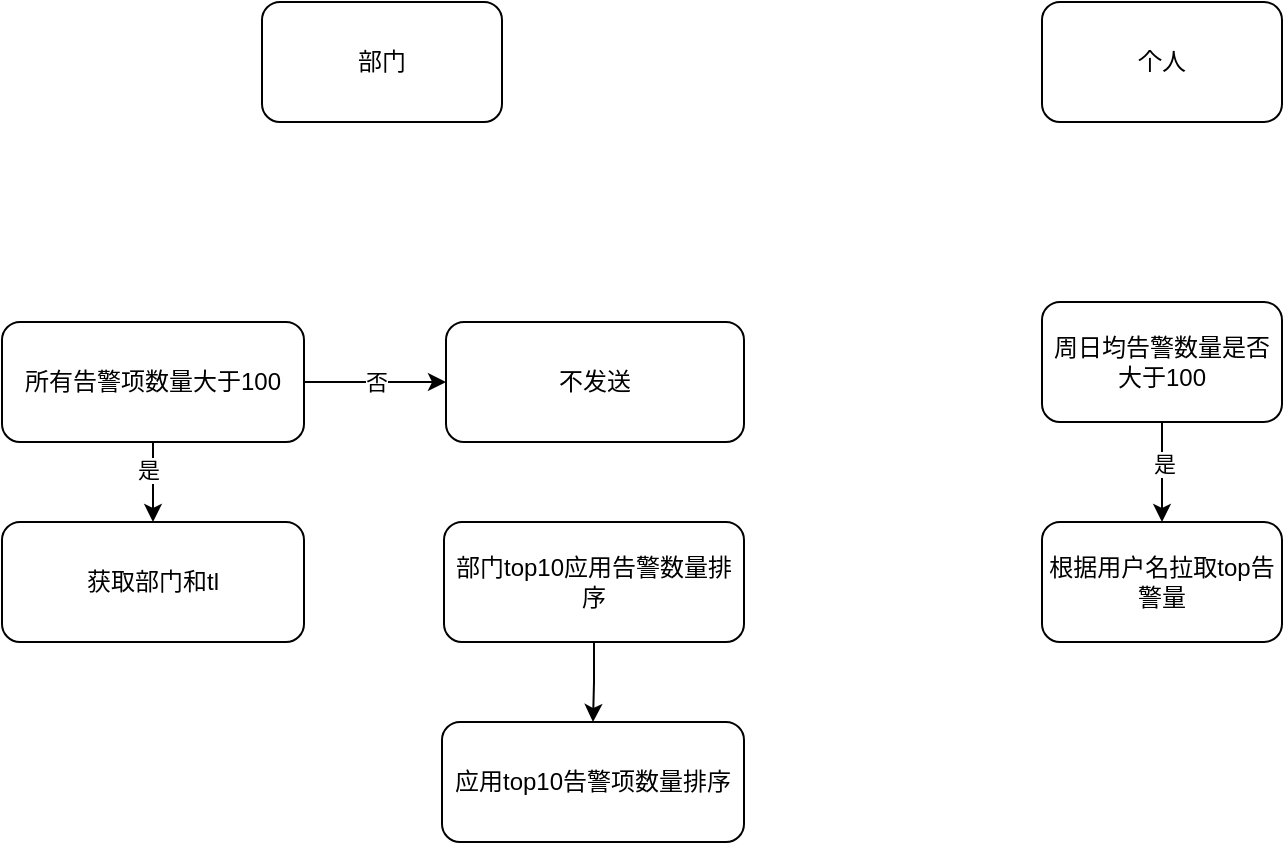 <mxfile version="21.0.6" type="github">
  <diagram name="第 1 页" id="QchUaQgxUnUSesP0vfwO">
    <mxGraphModel dx="823" dy="544" grid="1" gridSize="10" guides="1" tooltips="1" connect="1" arrows="1" fold="1" page="1" pageScale="1" pageWidth="827" pageHeight="1169" math="0" shadow="0">
      <root>
        <mxCell id="0" />
        <mxCell id="1" parent="0" />
        <mxCell id="7vh2lYpQaGlFz0si3CCl-4" value="" style="edgeStyle=orthogonalEdgeStyle;rounded=0;orthogonalLoop=1;jettySize=auto;html=1;" edge="1" parent="1" source="7vh2lYpQaGlFz0si3CCl-1" target="7vh2lYpQaGlFz0si3CCl-3">
          <mxGeometry relative="1" as="geometry" />
        </mxCell>
        <mxCell id="7vh2lYpQaGlFz0si3CCl-1" value="部门top10应用告警数量排序" style="rounded=1;whiteSpace=wrap;html=1;" vertex="1" parent="1">
          <mxGeometry x="281" y="350" width="150" height="60" as="geometry" />
        </mxCell>
        <mxCell id="7vh2lYpQaGlFz0si3CCl-3" value="应用top10告警项数量排序" style="rounded=1;whiteSpace=wrap;html=1;" vertex="1" parent="1">
          <mxGeometry x="280" y="450" width="151" height="60" as="geometry" />
        </mxCell>
        <mxCell id="7vh2lYpQaGlFz0si3CCl-9" value="否" style="edgeStyle=orthogonalEdgeStyle;rounded=0;orthogonalLoop=1;jettySize=auto;html=1;" edge="1" parent="1" source="7vh2lYpQaGlFz0si3CCl-5" target="7vh2lYpQaGlFz0si3CCl-7">
          <mxGeometry relative="1" as="geometry" />
        </mxCell>
        <mxCell id="7vh2lYpQaGlFz0si3CCl-11" value="" style="edgeStyle=orthogonalEdgeStyle;rounded=0;orthogonalLoop=1;jettySize=auto;html=1;" edge="1" parent="1" source="7vh2lYpQaGlFz0si3CCl-5" target="7vh2lYpQaGlFz0si3CCl-10">
          <mxGeometry relative="1" as="geometry" />
        </mxCell>
        <mxCell id="7vh2lYpQaGlFz0si3CCl-12" value="是" style="edgeLabel;html=1;align=center;verticalAlign=middle;resizable=0;points=[];" vertex="1" connectable="0" parent="7vh2lYpQaGlFz0si3CCl-11">
          <mxGeometry x="-0.309" y="-3" relative="1" as="geometry">
            <mxPoint as="offset" />
          </mxGeometry>
        </mxCell>
        <mxCell id="7vh2lYpQaGlFz0si3CCl-5" value="所有告警项数量大于100" style="rounded=1;whiteSpace=wrap;html=1;" vertex="1" parent="1">
          <mxGeometry x="60" y="250" width="151" height="60" as="geometry" />
        </mxCell>
        <mxCell id="7vh2lYpQaGlFz0si3CCl-7" value="不发送" style="rounded=1;whiteSpace=wrap;html=1;" vertex="1" parent="1">
          <mxGeometry x="282" y="250" width="149" height="60" as="geometry" />
        </mxCell>
        <mxCell id="7vh2lYpQaGlFz0si3CCl-10" value="获取部门和tl" style="rounded=1;whiteSpace=wrap;html=1;" vertex="1" parent="1">
          <mxGeometry x="60" y="350" width="151" height="60" as="geometry" />
        </mxCell>
        <mxCell id="7vh2lYpQaGlFz0si3CCl-13" value="部门" style="rounded=1;whiteSpace=wrap;html=1;" vertex="1" parent="1">
          <mxGeometry x="190" y="90" width="120" height="60" as="geometry" />
        </mxCell>
        <mxCell id="7vh2lYpQaGlFz0si3CCl-14" value="个人" style="rounded=1;whiteSpace=wrap;html=1;" vertex="1" parent="1">
          <mxGeometry x="580" y="90" width="120" height="60" as="geometry" />
        </mxCell>
        <mxCell id="7vh2lYpQaGlFz0si3CCl-17" value="" style="edgeStyle=orthogonalEdgeStyle;rounded=0;orthogonalLoop=1;jettySize=auto;html=1;" edge="1" parent="1" source="7vh2lYpQaGlFz0si3CCl-15" target="7vh2lYpQaGlFz0si3CCl-16">
          <mxGeometry relative="1" as="geometry" />
        </mxCell>
        <mxCell id="7vh2lYpQaGlFz0si3CCl-19" value="是" style="edgeLabel;html=1;align=center;verticalAlign=middle;resizable=0;points=[];" vertex="1" connectable="0" parent="7vh2lYpQaGlFz0si3CCl-17">
          <mxGeometry x="-0.174" y="1" relative="1" as="geometry">
            <mxPoint as="offset" />
          </mxGeometry>
        </mxCell>
        <mxCell id="7vh2lYpQaGlFz0si3CCl-15" value="周日均告警数量是否大于100" style="rounded=1;whiteSpace=wrap;html=1;" vertex="1" parent="1">
          <mxGeometry x="580" y="240" width="120" height="60" as="geometry" />
        </mxCell>
        <mxCell id="7vh2lYpQaGlFz0si3CCl-16" value="根据用户名拉取top告警量" style="whiteSpace=wrap;html=1;rounded=1;" vertex="1" parent="1">
          <mxGeometry x="580" y="350" width="120" height="60" as="geometry" />
        </mxCell>
      </root>
    </mxGraphModel>
  </diagram>
</mxfile>
